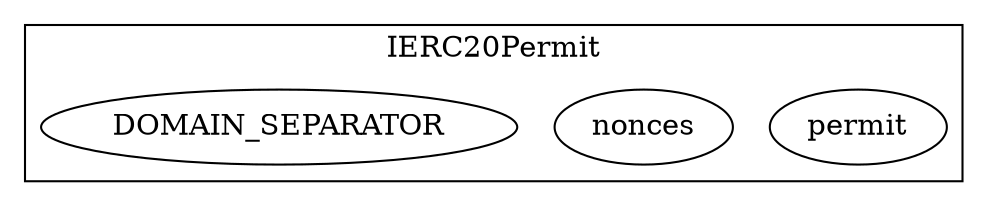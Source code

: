 strict digraph {
subgraph cluster_273_IERC20Permit {
label = "IERC20Permit"
"273_permit" [label="permit"]
"273_nonces" [label="nonces"]
"273_DOMAIN_SEPARATOR" [label="DOMAIN_SEPARATOR"]
}subgraph cluster_solidity {
label = "[Solidity]"
}
}